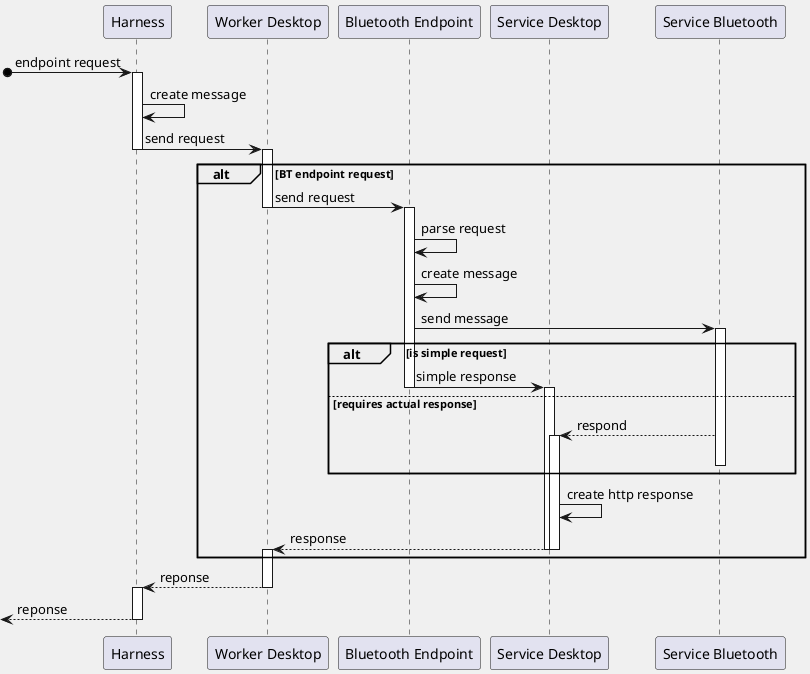 @startuml
skinparam BackgroundColor F0F0F0

participant "Harness" as harness
participant "Worker Desktop" as workdsktp
participant "Bluetooth Endpoint" as endbt
participant "Service Desktop" as srvdsktp
participant "Service Bluetooth" as srvbt

[o-> harness : endpoint request
activate harness
    harness -> harness : create message
    harness -> workdsktp : send request
    deactivate harness
    activate workdsktp
        alt BT endpoint request
        workdsktp -> endbt : send request
    deactivate workdsktp
    activate endbt
            endbt -> endbt : parse request
            endbt -> endbt : create message
            endbt -> srvbt : send message
            activate srvbt

            alt is simple request
            endbt -> srvdsktp : simple response
    deactivate endbt
    activate srvdsktp
            else requires actual response
                srvdsktp <-- srvbt : respond
    activate srvdsktp
    deactivate srvbt
            end
                srvdsktp -> srvdsktp : create http response
        workdsktp <-- srvdsktp : response
    deactivate srvdsktp
    deactivate srvdsktp
    activate workdsktp
        end
    harness <-- workdsktp : reponse
    deactivate workdsktp
    activate harness
[<-- harness : reponse
    deactivate harness

@enduml
